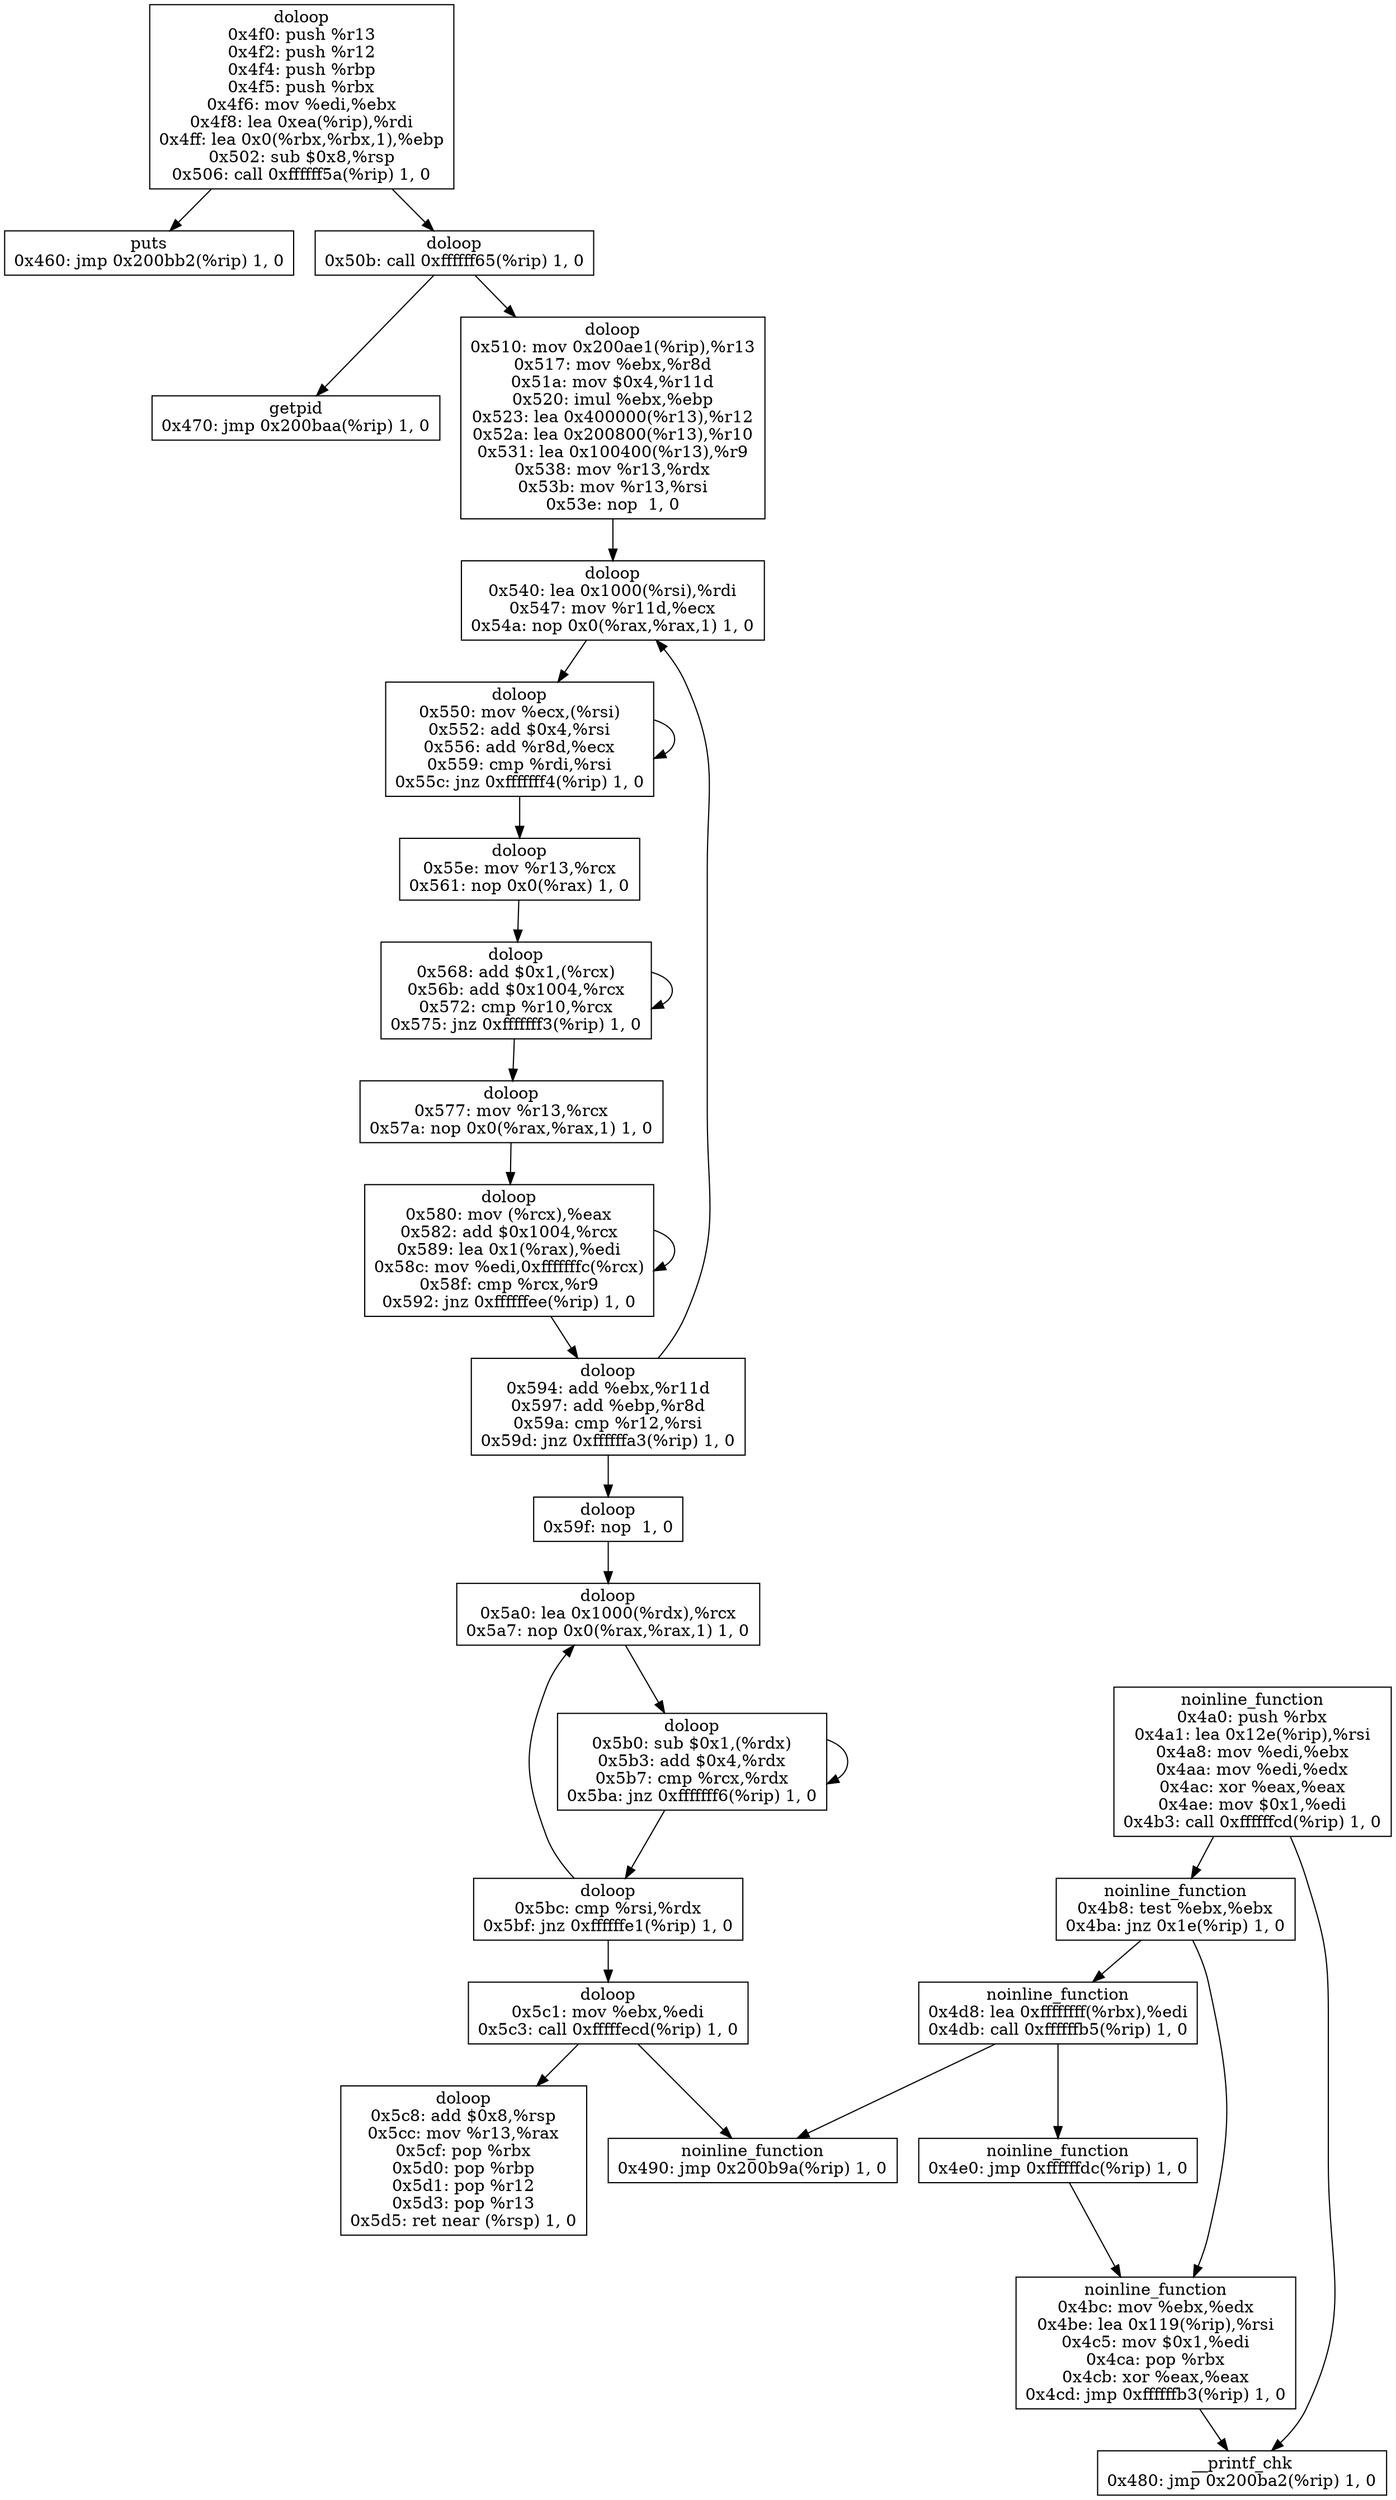 digraph g {
B0 [shape=box, style=solid, label="puts\n0x460: jmp 0x200bb2(%rip) 1, 0"];
B1 [shape=box, style=solid, label="getpid\n0x470: jmp 0x200baa(%rip) 1, 0"];
B2 [shape=box, style=solid, label="__printf_chk\n0x480: jmp 0x200ba2(%rip) 1, 0"];
B3 [shape=box, style=solid, label="noinline_function\n0x490: jmp 0x200b9a(%rip) 1, 0"];
B4 [shape=box, style=solid, label="noinline_function\n0x4a0: push %rbx\n0x4a1: lea 0x12e(%rip),%rsi\n0x4a8: mov %edi,%ebx\n0x4aa: mov %edi,%edx\n0x4ac: xor %eax,%eax\n0x4ae: mov $0x1,%edi\n0x4b3: call 0xffffffcd(%rip) 1, 0"];
B5 [shape=box, style=solid, label="noinline_function\n0x4b8: test %ebx,%ebx\n0x4ba: jnz 0x1e(%rip) 1, 0"];
B6 [shape=box, style=solid, label="noinline_function\n0x4bc: mov %ebx,%edx\n0x4be: lea 0x119(%rip),%rsi\n0x4c5: mov $0x1,%edi\n0x4ca: pop %rbx\n0x4cb: xor %eax,%eax\n0x4cd: jmp 0xffffffb3(%rip) 1, 0"];
B7 [shape=box, style=solid, label="noinline_function\n0x4d8: lea 0xffffffff(%rbx),%edi\n0x4db: call 0xffffffb5(%rip) 1, 0"];
B8 [shape=box, style=solid, label="noinline_function\n0x4e0: jmp 0xffffffdc(%rip) 1, 0"];
B9 [shape=box, style=solid, label="doloop\n0x4f0: push %r13\n0x4f2: push %r12\n0x4f4: push %rbp\n0x4f5: push %rbx\n0x4f6: mov %edi,%ebx\n0x4f8: lea 0xea(%rip),%rdi\n0x4ff: lea 0x0(%rbx,%rbx,1),%ebp\n0x502: sub $0x8,%rsp\n0x506: call 0xffffff5a(%rip) 1, 0"];
B10 [shape=box, style=solid, label="doloop\n0x50b: call 0xffffff65(%rip) 1, 0"];
B11 [shape=box, style=solid, label="doloop\n0x510: mov 0x200ae1(%rip),%r13\n0x517: mov %ebx,%r8d\n0x51a: mov $0x4,%r11d\n0x520: imul %ebx,%ebp\n0x523: lea 0x400000(%r13),%r12\n0x52a: lea 0x200800(%r13),%r10\n0x531: lea 0x100400(%r13),%r9\n0x538: mov %r13,%rdx\n0x53b: mov %r13,%rsi\n0x53e: nop  1, 0"];
B12 [shape=box, style=solid, label="doloop\n0x540: lea 0x1000(%rsi),%rdi\n0x547: mov %r11d,%ecx\n0x54a: nop 0x0(%rax,%rax,1) 1, 0"];
B13 [shape=box, style=solid, label="doloop\n0x550: mov %ecx,(%rsi)\n0x552: add $0x4,%rsi\n0x556: add %r8d,%ecx\n0x559: cmp %rdi,%rsi\n0x55c: jnz 0xfffffff4(%rip) 1, 0"];
B14 [shape=box, style=solid, label="doloop\n0x55e: mov %r13,%rcx\n0x561: nop 0x0(%rax) 1, 0"];
B15 [shape=box, style=solid, label="doloop\n0x568: add $0x1,(%rcx)\n0x56b: add $0x1004,%rcx\n0x572: cmp %r10,%rcx\n0x575: jnz 0xfffffff3(%rip) 1, 0"];
B16 [shape=box, style=solid, label="doloop\n0x577: mov %r13,%rcx\n0x57a: nop 0x0(%rax,%rax,1) 1, 0"];
B17 [shape=box, style=solid, label="doloop\n0x580: mov (%rcx),%eax\n0x582: add $0x1004,%rcx\n0x589: lea 0x1(%rax),%edi\n0x58c: mov %edi,0xfffffffc(%rcx)\n0x58f: cmp %rcx,%r9\n0x592: jnz 0xffffffee(%rip) 1, 0"];
B18 [shape=box, style=solid, label="doloop\n0x594: add %ebx,%r11d\n0x597: add %ebp,%r8d\n0x59a: cmp %r12,%rsi\n0x59d: jnz 0xffffffa3(%rip) 1, 0"];
B19 [shape=box, style=solid, label="doloop\n0x59f: nop  1, 0"];
B20 [shape=box, style=solid, label="doloop\n0x5a0: lea 0x1000(%rdx),%rcx\n0x5a7: nop 0x0(%rax,%rax,1) 1, 0"];
B21 [shape=box, style=solid, label="doloop\n0x5b0: sub $0x1,(%rdx)\n0x5b3: add $0x4,%rdx\n0x5b7: cmp %rcx,%rdx\n0x5ba: jnz 0xfffffff6(%rip) 1, 0"];
B22 [shape=box, style=solid, label="doloop\n0x5bc: cmp %rsi,%rdx\n0x5bf: jnz 0xffffffe1(%rip) 1, 0"];
B23 [shape=box, style=solid, label="doloop\n0x5c1: mov %ebx,%edi\n0x5c3: call 0xfffffecd(%rip) 1, 0"];
B24 [shape=box, style=solid, label="doloop\n0x5c8: add $0x8,%rsp\n0x5cc: mov %r13,%rax\n0x5cf: pop %rbx\n0x5d0: pop %rbp\n0x5d1: pop %r12\n0x5d3: pop %r13\n0x5d5: ret near (%rsp) 1, 0"];
B9 -> B0 [style=solid, color="black"];
B10 -> B1 [style=solid, color="black"];
B4 -> B2 [style=solid, color="black"];
B6 -> B2 [style=solid, color="black"];
B23 -> B3 [style=solid, color="black"];
B7 -> B3 [style=solid, color="black"];
B4 -> B5 [style=solid, color="black"];
B5 -> B6 [style=solid, color="black"];
B8 -> B6 [style=solid, color="black"];
B5 -> B7 [style=solid, color="black"];
B7 -> B8 [style=solid, color="black"];
B9 -> B10 [style=solid, color="black"];
B10 -> B11 [style=solid, color="black"];
B18 -> B12 [style=solid, color="black"];
B11 -> B12 [style=solid, color="black"];
B13 -> B13 [style=solid, color="black"];
B12 -> B13 [style=solid, color="black"];
B13 -> B14 [style=solid, color="black"];
B15 -> B15 [style=solid, color="black"];
B14 -> B15 [style=solid, color="black"];
B15 -> B16 [style=solid, color="black"];
B17 -> B17 [style=solid, color="black"];
B16 -> B17 [style=solid, color="black"];
B17 -> B18 [style=solid, color="black"];
B18 -> B19 [style=solid, color="black"];
B19 -> B20 [style=solid, color="black"];
B22 -> B20 [style=solid, color="black"];
B21 -> B21 [style=solid, color="black"];
B20 -> B21 [style=solid, color="black"];
B21 -> B22 [style=solid, color="black"];
B22 -> B23 [style=solid, color="black"];
B23 -> B24 [style=solid, color="black"];
}

